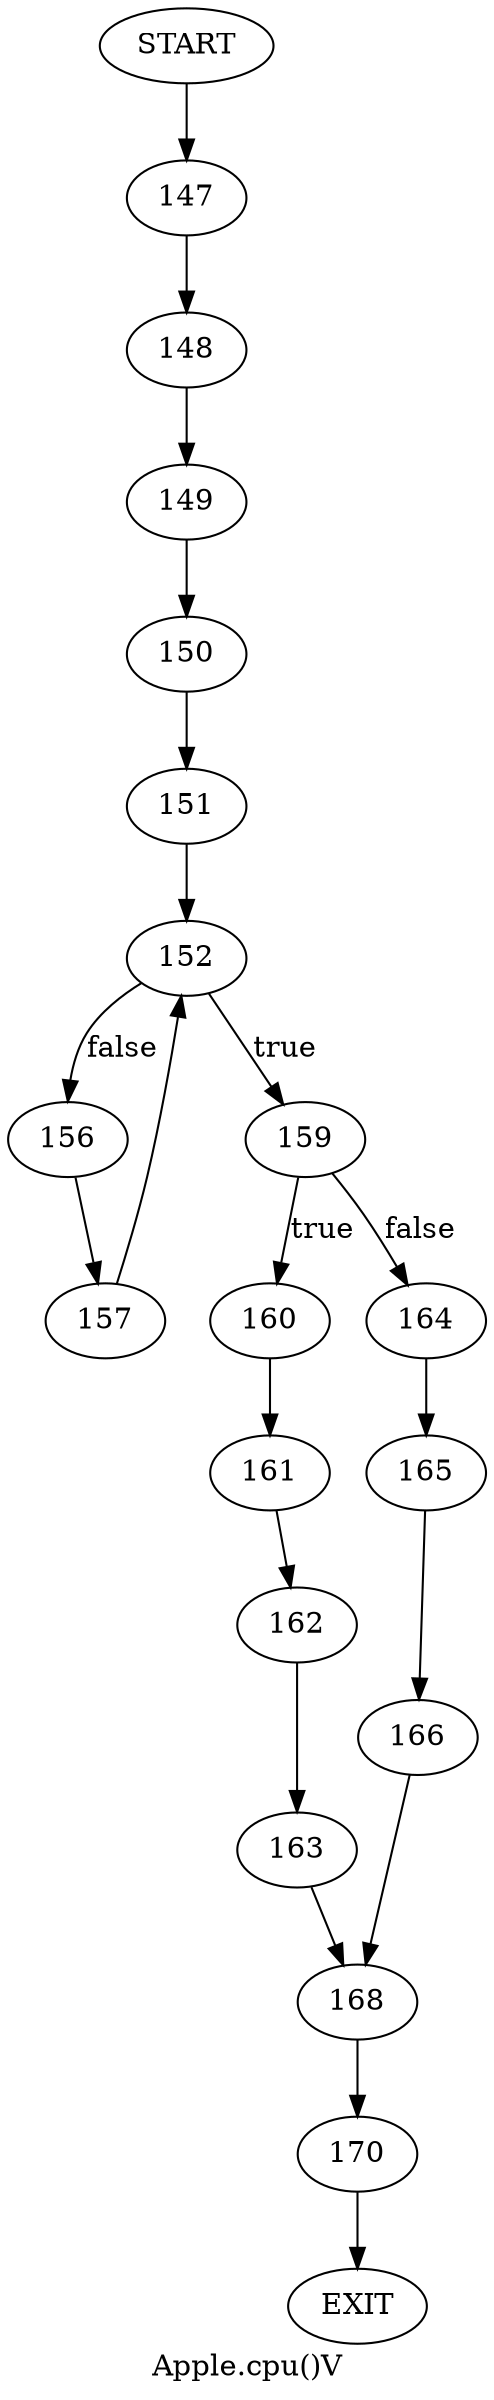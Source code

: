 /* --------------------------------------------------- */
/* Generated by Dr. Garbage Control Flow Graph Factory */
/* http://www.drgarbage.com                            */
/* Version: 4.2.1.201306141330                         */
/* Retrieved on: 2014-01-07 11:00:32.150               */
/* --------------------------------------------------- */
digraph "Apple.cpu()V" {
 graph [label="Apple.cpu()V"];
 2 [label="147" ]
 3 [label="148" ]
 4 [label="149" ]
 5 [label="150" ]
 6 [label="151" ]
 7 [label="152" ]
 8 [label="156" ]
 9 [label="157" ]
 10 [label="159" ]
 11 [label="160" ]
 12 [label="161" ]
 13 [label="162" ]
 14 [label="163" ]
 15 [label="164" ]
 16 [label="165" ]
 17 [label="166" ]
 18 [label="168" ]
 19 [label="170" ]
 20 [label="START" ]
 21 [label="EXIT" ]
 20 -> 2 [label="" ]
 2 -> 3 [label="" ]
 3 -> 4 [label="" ]
 4 -> 5 [label="" ]
 5 -> 6 [label="" ]
 6 -> 7 [label="" ]
 9 -> 7 [label="" ]
 7 -> 8 [label="false" ]
 8 -> 9 [label="" ]
 7 -> 10 [label="true" ]
 10 -> 11 [label="true" ]
 11 -> 12 [label="" ]
 12 -> 13 [label="" ]
 13 -> 14 [label="" ]
 10 -> 15 [label="false" ]
 15 -> 16 [label="" ]
 16 -> 17 [label="" ]
 14 -> 18 [label="" ]
 17 -> 18 [label="" ]
 18 -> 19 [label="" ]
 19 -> 21 [label="" ]
}
